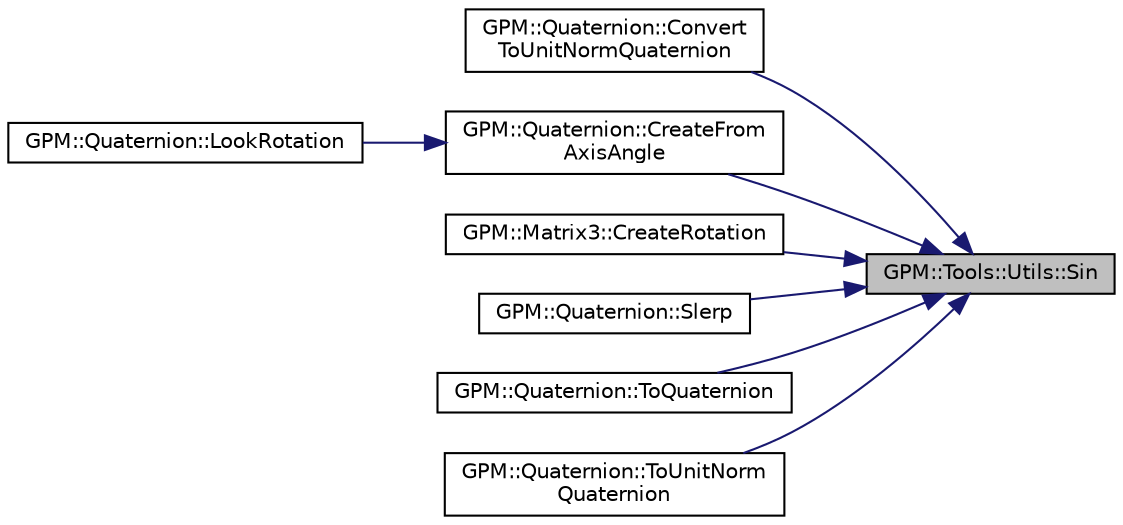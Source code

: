digraph "GPM::Tools::Utils::Sin"
{
 // LATEX_PDF_SIZE
  edge [fontname="Helvetica",fontsize="10",labelfontname="Helvetica",labelfontsize="10"];
  node [fontname="Helvetica",fontsize="10",shape=record];
  rankdir="RL";
  Node1 [label="GPM::Tools::Utils::Sin",height=0.2,width=0.4,color="black", fillcolor="grey75", style="filled", fontcolor="black",tooltip="Mathematics sinus implementation."];
  Node1 -> Node2 [dir="back",color="midnightblue",fontsize="10",style="solid",fontname="Helvetica"];
  Node2 [label="GPM::Quaternion::Convert\lToUnitNormQuaternion",height=0.2,width=0.4,color="black", fillcolor="white", style="filled",URL="$struct_g_p_m_1_1_quaternion.html#a87882ad61ea5b1b34ed51be9b62a2ac8",tooltip="Convert the current quaternion to unit quaternion."];
  Node1 -> Node3 [dir="back",color="midnightblue",fontsize="10",style="solid",fontname="Helvetica"];
  Node3 [label="GPM::Quaternion::CreateFrom\lAxisAngle",height=0.2,width=0.4,color="black", fillcolor="white", style="filled",URL="$struct_g_p_m_1_1_quaternion.html#af8678558a6ef53b90318a20257db8beb",tooltip="Create a quaternion out of an axis and angle."];
  Node3 -> Node4 [dir="back",color="midnightblue",fontsize="10",style="solid",fontname="Helvetica"];
  Node4 [label="GPM::Quaternion::LookRotation",height=0.2,width=0.4,color="black", fillcolor="white", style="filled",URL="$struct_g_p_m_1_1_quaternion.html#a80f64a9e24b3ee84483d66692f62303f",tooltip="Creates a rotation with the specified forward and upwards directions."];
  Node1 -> Node5 [dir="back",color="midnightblue",fontsize="10",style="solid",fontname="Helvetica"];
  Node5 [label="GPM::Matrix3::CreateRotation",height=0.2,width=0.4,color="black", fillcolor="white", style="filled",URL="$struct_g_p_m_1_1_matrix3.html#abad7b25219cbed06049decb4b1056c52",tooltip="Creates a rotation identity matrix with an angle in degrees."];
  Node1 -> Node6 [dir="back",color="midnightblue",fontsize="10",style="solid",fontname="Helvetica"];
  Node6 [label="GPM::Quaternion::Slerp",height=0.2,width=0.4,color="black", fillcolor="white", style="filled",URL="$struct_g_p_m_1_1_quaternion.html#a998a28ddd5cf611d1809ce36cacd285a",tooltip="Smoothly interpolate between two quaternions."];
  Node1 -> Node7 [dir="back",color="midnightblue",fontsize="10",style="solid",fontname="Helvetica"];
  Node7 [label="GPM::Quaternion::ToQuaternion",height=0.2,width=0.4,color="black", fillcolor="white", style="filled",URL="$struct_g_p_m_1_1_quaternion.html#a16c1af1524d5fed11c573bb120b3090a",tooltip="Create a quaternion from yaw, pitch and roll angle in degrees."];
  Node1 -> Node8 [dir="back",color="midnightblue",fontsize="10",style="solid",fontname="Helvetica"];
  Node8 [label="GPM::Quaternion::ToUnitNorm\lQuaternion",height=0.2,width=0.4,color="black", fillcolor="white", style="filled",URL="$struct_g_p_m_1_1_quaternion.html#af9c8f2d1ba00736145cdab9899f36b12",tooltip="Transform the current quaternion to a unit quaternion."];
}
